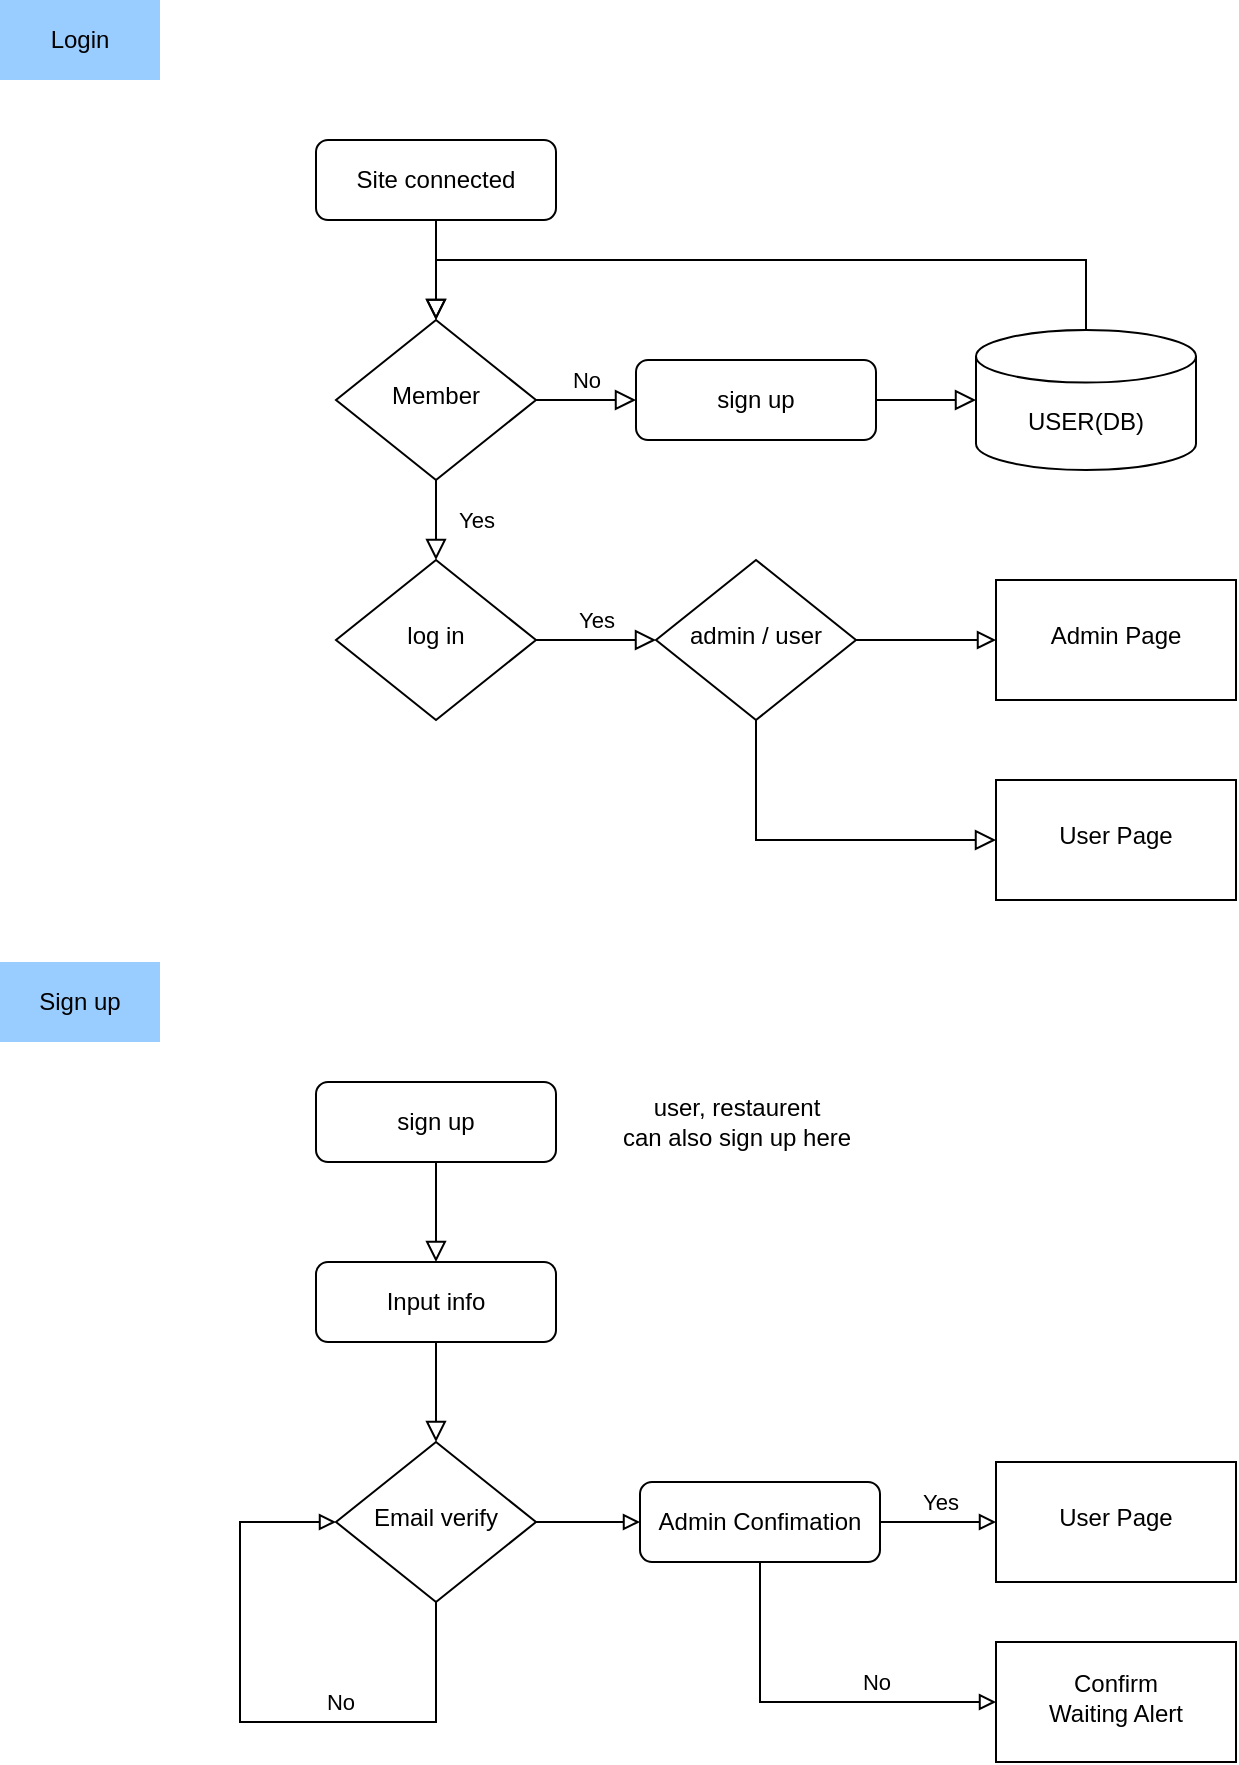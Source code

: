 <mxfile>
    <diagram id="C5RBs43oDa-KdzZeNtuy" name="common">
        <mxGraphModel dx="937" dy="490" grid="1" gridSize="10" guides="1" tooltips="1" connect="1" arrows="1" fold="1" page="1" pageScale="1" pageWidth="827" pageHeight="1169" math="0" shadow="0">
            <root>
                <mxCell id="WIyWlLk6GJQsqaUBKTNV-0"/>
                <mxCell id="WIyWlLk6GJQsqaUBKTNV-1" parent="WIyWlLk6GJQsqaUBKTNV-0"/>
                <mxCell id="WIyWlLk6GJQsqaUBKTNV-2" value="" style="rounded=0;html=1;jettySize=auto;orthogonalLoop=1;fontSize=11;endArrow=block;endFill=0;endSize=8;strokeWidth=1;shadow=0;labelBackgroundColor=none;edgeStyle=orthogonalEdgeStyle;" parent="WIyWlLk6GJQsqaUBKTNV-1" source="WIyWlLk6GJQsqaUBKTNV-3" target="WIyWlLk6GJQsqaUBKTNV-6" edge="1">
                    <mxGeometry relative="1" as="geometry"/>
                </mxCell>
                <mxCell id="WIyWlLk6GJQsqaUBKTNV-3" value="Site connected" style="rounded=1;whiteSpace=wrap;html=1;fontSize=12;glass=0;strokeWidth=1;shadow=0;" parent="WIyWlLk6GJQsqaUBKTNV-1" vertex="1">
                    <mxGeometry x="198" y="110" width="120" height="40" as="geometry"/>
                </mxCell>
                <mxCell id="WIyWlLk6GJQsqaUBKTNV-4" value="Yes" style="rounded=0;html=1;jettySize=auto;orthogonalLoop=1;fontSize=11;endArrow=block;endFill=0;endSize=8;strokeWidth=1;shadow=0;labelBackgroundColor=none;edgeStyle=orthogonalEdgeStyle;" parent="WIyWlLk6GJQsqaUBKTNV-1" source="WIyWlLk6GJQsqaUBKTNV-6" target="WIyWlLk6GJQsqaUBKTNV-10" edge="1">
                    <mxGeometry y="20" relative="1" as="geometry">
                        <mxPoint as="offset"/>
                    </mxGeometry>
                </mxCell>
                <mxCell id="WIyWlLk6GJQsqaUBKTNV-5" value="No" style="edgeStyle=orthogonalEdgeStyle;rounded=0;html=1;jettySize=auto;orthogonalLoop=1;fontSize=11;endArrow=block;endFill=0;endSize=8;strokeWidth=1;shadow=0;labelBackgroundColor=none;" parent="WIyWlLk6GJQsqaUBKTNV-1" source="WIyWlLk6GJQsqaUBKTNV-6" target="WIyWlLk6GJQsqaUBKTNV-7" edge="1">
                    <mxGeometry y="10" relative="1" as="geometry">
                        <mxPoint as="offset"/>
                        <Array as="points">
                            <mxPoint x="318" y="240"/>
                            <mxPoint x="318" y="240"/>
                        </Array>
                    </mxGeometry>
                </mxCell>
                <mxCell id="WIyWlLk6GJQsqaUBKTNV-6" value="Member" style="rhombus;whiteSpace=wrap;html=1;shadow=0;fontFamily=Helvetica;fontSize=12;align=center;strokeWidth=1;spacing=6;spacingTop=-4;" parent="WIyWlLk6GJQsqaUBKTNV-1" vertex="1">
                    <mxGeometry x="208" y="200" width="100" height="80" as="geometry"/>
                </mxCell>
                <mxCell id="3lw6RyTr96mxcz8Hnkew-17" value="" style="edgeStyle=orthogonalEdgeStyle;rounded=0;orthogonalLoop=1;jettySize=auto;html=1;entryX=0;entryY=0.5;entryDx=0;entryDy=0;entryPerimeter=0;endSize=8;endArrow=block;endFill=0;" parent="WIyWlLk6GJQsqaUBKTNV-1" source="WIyWlLk6GJQsqaUBKTNV-7" target="3lw6RyTr96mxcz8Hnkew-18" edge="1">
                    <mxGeometry relative="1" as="geometry">
                        <mxPoint x="568" y="240" as="targetPoint"/>
                    </mxGeometry>
                </mxCell>
                <mxCell id="WIyWlLk6GJQsqaUBKTNV-7" value="sign up" style="rounded=1;whiteSpace=wrap;html=1;fontSize=12;glass=0;strokeWidth=1;shadow=0;" parent="WIyWlLk6GJQsqaUBKTNV-1" vertex="1">
                    <mxGeometry x="358" y="220" width="120" height="40" as="geometry"/>
                </mxCell>
                <mxCell id="WIyWlLk6GJQsqaUBKTNV-9" value="Yes" style="edgeStyle=orthogonalEdgeStyle;rounded=0;html=1;jettySize=auto;orthogonalLoop=1;fontSize=11;endArrow=block;endFill=0;endSize=8;strokeWidth=1;shadow=0;labelBackgroundColor=none;" parent="WIyWlLk6GJQsqaUBKTNV-1" source="WIyWlLk6GJQsqaUBKTNV-10" target="3lw6RyTr96mxcz8Hnkew-22" edge="1">
                    <mxGeometry y="10" relative="1" as="geometry">
                        <mxPoint as="offset"/>
                        <mxPoint x="358" y="360" as="targetPoint"/>
                    </mxGeometry>
                </mxCell>
                <mxCell id="WIyWlLk6GJQsqaUBKTNV-10" value="log in" style="rhombus;whiteSpace=wrap;html=1;shadow=0;fontFamily=Helvetica;fontSize=12;align=center;strokeWidth=1;spacing=6;spacingTop=-4;" parent="WIyWlLk6GJQsqaUBKTNV-1" vertex="1">
                    <mxGeometry x="208" y="320" width="100" height="80" as="geometry"/>
                </mxCell>
                <mxCell id="3lw6RyTr96mxcz8Hnkew-20" style="edgeStyle=orthogonalEdgeStyle;rounded=0;orthogonalLoop=1;jettySize=auto;html=1;exitX=0.5;exitY=0;exitDx=0;exitDy=0;exitPerimeter=0;endArrow=block;endFill=0;endSize=8;" parent="WIyWlLk6GJQsqaUBKTNV-1" source="3lw6RyTr96mxcz8Hnkew-18" target="WIyWlLk6GJQsqaUBKTNV-6" edge="1">
                    <mxGeometry relative="1" as="geometry">
                        <Array as="points">
                            <mxPoint x="583" y="170"/>
                            <mxPoint x="258" y="170"/>
                        </Array>
                    </mxGeometry>
                </mxCell>
                <mxCell id="3lw6RyTr96mxcz8Hnkew-18" value="USER(DB)" style="shape=cylinder3;whiteSpace=wrap;html=1;boundedLbl=1;backgroundOutline=1;size=13.151;" parent="WIyWlLk6GJQsqaUBKTNV-1" vertex="1">
                    <mxGeometry x="528" y="205" width="110" height="70" as="geometry"/>
                </mxCell>
                <mxCell id="3lw6RyTr96mxcz8Hnkew-31" value="" style="edgeStyle=orthogonalEdgeStyle;rounded=0;orthogonalLoop=1;jettySize=auto;html=1;endArrow=block;endFill=0;endSize=7;" parent="WIyWlLk6GJQsqaUBKTNV-1" source="3lw6RyTr96mxcz8Hnkew-22" target="3lw6RyTr96mxcz8Hnkew-30" edge="1">
                    <mxGeometry relative="1" as="geometry"/>
                </mxCell>
                <mxCell id="3lw6RyTr96mxcz8Hnkew-33" style="edgeStyle=orthogonalEdgeStyle;rounded=0;orthogonalLoop=1;jettySize=auto;html=1;exitX=0.5;exitY=1;exitDx=0;exitDy=0;entryX=0;entryY=0.5;entryDx=0;entryDy=0;endArrow=block;endFill=0;endSize=8;" parent="WIyWlLk6GJQsqaUBKTNV-1" source="3lw6RyTr96mxcz8Hnkew-22" target="3lw6RyTr96mxcz8Hnkew-32" edge="1">
                    <mxGeometry relative="1" as="geometry"/>
                </mxCell>
                <mxCell id="3lw6RyTr96mxcz8Hnkew-22" value="admin / user" style="rhombus;whiteSpace=wrap;html=1;shadow=0;fontFamily=Helvetica;fontSize=12;align=center;strokeWidth=1;spacing=6;spacingTop=-4;" parent="WIyWlLk6GJQsqaUBKTNV-1" vertex="1">
                    <mxGeometry x="368" y="320" width="100" height="80" as="geometry"/>
                </mxCell>
                <mxCell id="3lw6RyTr96mxcz8Hnkew-30" value="Admin Page" style="whiteSpace=wrap;html=1;shadow=0;strokeWidth=1;spacing=6;spacingTop=-4;" parent="WIyWlLk6GJQsqaUBKTNV-1" vertex="1">
                    <mxGeometry x="538" y="330" width="120" height="60" as="geometry"/>
                </mxCell>
                <mxCell id="3lw6RyTr96mxcz8Hnkew-32" value="User Page" style="whiteSpace=wrap;html=1;shadow=0;strokeWidth=1;spacing=6;spacingTop=-4;" parent="WIyWlLk6GJQsqaUBKTNV-1" vertex="1">
                    <mxGeometry x="538" y="430" width="120" height="60" as="geometry"/>
                </mxCell>
                <mxCell id="3lw6RyTr96mxcz8Hnkew-34" value="Login" style="text;html=1;align=center;verticalAlign=middle;whiteSpace=wrap;rounded=0;fillColor=#99CCFF;" parent="WIyWlLk6GJQsqaUBKTNV-1" vertex="1">
                    <mxGeometry x="40" y="40" width="80" height="40" as="geometry"/>
                </mxCell>
                <mxCell id="3lw6RyTr96mxcz8Hnkew-35" value="Sign up" style="text;html=1;align=center;verticalAlign=middle;whiteSpace=wrap;rounded=0;fillColor=#99CCFF;" parent="WIyWlLk6GJQsqaUBKTNV-1" vertex="1">
                    <mxGeometry x="40" y="521" width="80" height="40" as="geometry"/>
                </mxCell>
                <mxCell id="4" style="edgeStyle=none;html=1;exitX=0.5;exitY=1;exitDx=0;exitDy=0;entryX=0.5;entryY=0;entryDx=0;entryDy=0;endSize=8;endArrow=block;endFill=0;" parent="WIyWlLk6GJQsqaUBKTNV-1" source="3lw6RyTr96mxcz8Hnkew-36" target="3" edge="1">
                    <mxGeometry relative="1" as="geometry"/>
                </mxCell>
                <mxCell id="3lw6RyTr96mxcz8Hnkew-36" value="sign up" style="rounded=1;whiteSpace=wrap;html=1;fontSize=12;glass=0;strokeWidth=1;shadow=0;" parent="WIyWlLk6GJQsqaUBKTNV-1" vertex="1">
                    <mxGeometry x="198" y="581" width="120" height="40" as="geometry"/>
                </mxCell>
                <mxCell id="6" style="edgeStyle=none;html=1;exitX=0.5;exitY=1;exitDx=0;exitDy=0;entryX=0.5;entryY=0;entryDx=0;entryDy=0;endArrow=block;endFill=0;endSize=8;" parent="WIyWlLk6GJQsqaUBKTNV-1" source="3" target="5" edge="1">
                    <mxGeometry relative="1" as="geometry"/>
                </mxCell>
                <mxCell id="3" value="Input info" style="rounded=1;whiteSpace=wrap;html=1;fontSize=12;glass=0;strokeWidth=1;shadow=0;" parent="WIyWlLk6GJQsqaUBKTNV-1" vertex="1">
                    <mxGeometry x="198" y="671" width="120" height="40" as="geometry"/>
                </mxCell>
                <mxCell id="8" style="edgeStyle=orthogonalEdgeStyle;html=1;endArrow=block;endFill=0;rounded=0;exitX=0.5;exitY=1;exitDx=0;exitDy=0;entryX=0;entryY=0.5;entryDx=0;entryDy=0;" parent="WIyWlLk6GJQsqaUBKTNV-1" source="5" target="5" edge="1">
                    <mxGeometry relative="1" as="geometry">
                        <mxPoint x="200" y="801" as="targetPoint"/>
                        <Array as="points">
                            <mxPoint x="258" y="901"/>
                            <mxPoint x="160" y="901"/>
                            <mxPoint x="160" y="801"/>
                        </Array>
                    </mxGeometry>
                </mxCell>
                <mxCell id="30" value="No" style="edgeLabel;html=1;align=center;verticalAlign=middle;resizable=0;points=[];" parent="8" vertex="1" connectable="0">
                    <mxGeometry x="-0.425" y="1" relative="1" as="geometry">
                        <mxPoint x="-20" y="-11" as="offset"/>
                    </mxGeometry>
                </mxCell>
                <mxCell id="36" style="edgeStyle=orthogonalEdgeStyle;rounded=0;html=1;entryX=0;entryY=0.5;entryDx=0;entryDy=0;endArrow=block;endFill=0;" parent="WIyWlLk6GJQsqaUBKTNV-1" source="5" target="34" edge="1">
                    <mxGeometry relative="1" as="geometry"/>
                </mxCell>
                <mxCell id="5" value="Email verify" style="rhombus;whiteSpace=wrap;html=1;shadow=0;fontFamily=Helvetica;fontSize=12;align=center;strokeWidth=1;spacing=6;spacingTop=-4;" parent="WIyWlLk6GJQsqaUBKTNV-1" vertex="1">
                    <mxGeometry x="208" y="761" width="100" height="80" as="geometry"/>
                </mxCell>
                <mxCell id="38" style="edgeStyle=orthogonalEdgeStyle;rounded=0;html=1;entryX=0;entryY=0.5;entryDx=0;entryDy=0;endArrow=block;endFill=0;" parent="WIyWlLk6GJQsqaUBKTNV-1" source="34" target="37" edge="1">
                    <mxGeometry relative="1" as="geometry"/>
                </mxCell>
                <mxCell id="42" value="Yes" style="edgeLabel;html=1;align=center;verticalAlign=middle;resizable=0;points=[];" parent="38" vertex="1" connectable="0">
                    <mxGeometry x="0.134" y="3" relative="1" as="geometry">
                        <mxPoint x="-3" y="-7" as="offset"/>
                    </mxGeometry>
                </mxCell>
                <mxCell id="45" style="edgeStyle=orthogonalEdgeStyle;rounded=0;html=1;entryX=0;entryY=0.5;entryDx=0;entryDy=0;endArrow=block;endFill=0;exitX=0.5;exitY=1;exitDx=0;exitDy=0;" parent="WIyWlLk6GJQsqaUBKTNV-1" source="34" target="44" edge="1">
                    <mxGeometry relative="1" as="geometry"/>
                </mxCell>
                <mxCell id="46" value="No" style="edgeLabel;html=1;align=center;verticalAlign=middle;resizable=0;points=[];" parent="45" vertex="1" connectable="0">
                    <mxGeometry x="-0.585" y="2" relative="1" as="geometry">
                        <mxPoint x="56" y="21" as="offset"/>
                    </mxGeometry>
                </mxCell>
                <mxCell id="34" value="Admin Confimation" style="rounded=1;whiteSpace=wrap;html=1;fontSize=12;glass=0;strokeWidth=1;shadow=0;" parent="WIyWlLk6GJQsqaUBKTNV-1" vertex="1">
                    <mxGeometry x="360" y="781" width="120" height="40" as="geometry"/>
                </mxCell>
                <mxCell id="37" value="User Page" style="whiteSpace=wrap;html=1;shadow=0;strokeWidth=1;spacing=6;spacingTop=-4;" parent="WIyWlLk6GJQsqaUBKTNV-1" vertex="1">
                    <mxGeometry x="538" y="771" width="120" height="60" as="geometry"/>
                </mxCell>
                <mxCell id="44" value="Confirm&lt;br&gt;Waiting Alert" style="whiteSpace=wrap;html=1;shadow=0;strokeWidth=1;spacing=6;spacingTop=-4;" parent="WIyWlLk6GJQsqaUBKTNV-1" vertex="1">
                    <mxGeometry x="538" y="861" width="120" height="60" as="geometry"/>
                </mxCell>
                <mxCell id="0Y3T03VSKKQxAs_Bfa9p-46" value="user, restaurent &lt;br&gt;can also sign up here" style="text;html=1;align=center;verticalAlign=middle;resizable=0;points=[];autosize=1;strokeColor=none;fillColor=none;" vertex="1" parent="WIyWlLk6GJQsqaUBKTNV-1">
                    <mxGeometry x="338" y="581" width="140" height="40" as="geometry"/>
                </mxCell>
            </root>
        </mxGraphModel>
    </diagram>
    <diagram id="oi4QQ-P2jsdF2incn-wu" name="User">
        <mxGraphModel dx="901" dy="471" grid="1" gridSize="10" guides="1" tooltips="1" connect="1" arrows="1" fold="1" page="1" pageScale="1" pageWidth="827" pageHeight="1169" math="0" shadow="0">
            <root>
                <mxCell id="0"/>
                <mxCell id="1" parent="0"/>
                <mxCell id="cL55jHr4Jndzu4FJiF7o-2" value="order menu" style="text;html=1;align=center;verticalAlign=middle;whiteSpace=wrap;rounded=0;fillColor=#99CCFF;" parent="1" vertex="1">
                    <mxGeometry x="40" y="80" width="80" height="40" as="geometry"/>
                </mxCell>
                <mxCell id="cL55jHr4Jndzu4FJiF7o-7" style="edgeStyle=orthogonalEdgeStyle;rounded=0;html=1;endArrow=block;endFill=0;entryX=0;entryY=0.5;entryDx=0;entryDy=0;entryPerimeter=0;" parent="1" source="cL55jHr4Jndzu4FJiF7o-3" target="cL55jHr4Jndzu4FJiF7o-6" edge="1">
                    <mxGeometry relative="1" as="geometry">
                        <Array as="points"/>
                    </mxGeometry>
                </mxCell>
                <mxCell id="cL55jHr4Jndzu4FJiF7o-8" value="Search data" style="edgeLabel;html=1;align=center;verticalAlign=middle;resizable=0;points=[];" parent="cL55jHr4Jndzu4FJiF7o-7" vertex="1" connectable="0">
                    <mxGeometry x="0.002" y="-1" relative="1" as="geometry">
                        <mxPoint y="-11" as="offset"/>
                    </mxGeometry>
                </mxCell>
                <mxCell id="cL55jHr4Jndzu4FJiF7o-16" style="edgeStyle=orthogonalEdgeStyle;rounded=0;html=1;entryX=0.5;entryY=0;entryDx=0;entryDy=0;entryPerimeter=0;endArrow=block;endFill=0;" parent="1" source="cL55jHr4Jndzu4FJiF7o-3" target="cL55jHr4Jndzu4FJiF7o-15" edge="1">
                    <mxGeometry relative="1" as="geometry"/>
                </mxCell>
                <mxCell id="cL55jHr4Jndzu4FJiF7o-3" value="Submit menu page" style="rounded=1;whiteSpace=wrap;html=1;" parent="1" vertex="1">
                    <mxGeometry x="160" y="160" width="120" height="40" as="geometry"/>
                </mxCell>
                <mxCell id="cL55jHr4Jndzu4FJiF7o-11" style="edgeStyle=orthogonalEdgeStyle;rounded=0;html=1;entryX=0.5;entryY=0;entryDx=0;entryDy=0;entryPerimeter=0;endArrow=block;endFill=0;" parent="1" source="cL55jHr4Jndzu4FJiF7o-6" target="cL55jHr4Jndzu4FJiF7o-10" edge="1">
                    <mxGeometry relative="1" as="geometry"/>
                </mxCell>
                <mxCell id="cL55jHr4Jndzu4FJiF7o-6" value="Restaurant_&lt;br&gt;assigned(DB)" style="shape=cylinder3;whiteSpace=wrap;html=1;boundedLbl=1;backgroundOutline=1;size=13.151;" parent="1" vertex="1">
                    <mxGeometry x="560" y="145" width="110" height="70" as="geometry"/>
                </mxCell>
                <mxCell id="cL55jHr4Jndzu4FJiF7o-18" style="edgeStyle=orthogonalEdgeStyle;rounded=0;html=1;entryX=1;entryY=0.5;entryDx=0;entryDy=0;endArrow=block;endFill=0;" parent="1" source="cL55jHr4Jndzu4FJiF7o-10" target="cL55jHr4Jndzu4FJiF7o-17" edge="1">
                    <mxGeometry relative="1" as="geometry"/>
                </mxCell>
                <mxCell id="cL55jHr4Jndzu4FJiF7o-10" value="MenuItems(DB)" style="shape=cylinder3;whiteSpace=wrap;html=1;boundedLbl=1;backgroundOutline=1;size=13.151;" parent="1" vertex="1">
                    <mxGeometry x="560" y="253" width="110" height="70" as="geometry"/>
                </mxCell>
                <mxCell id="cL55jHr4Jndzu4FJiF7o-22" style="edgeStyle=orthogonalEdgeStyle;rounded=0;html=1;entryX=0.5;entryY=0;entryDx=0;entryDy=0;endArrow=block;endFill=0;" parent="1" source="cL55jHr4Jndzu4FJiF7o-13" target="cL55jHr4Jndzu4FJiF7o-21" edge="1">
                    <mxGeometry relative="1" as="geometry"/>
                </mxCell>
                <mxCell id="cL55jHr4Jndzu4FJiF7o-13" value="select / change&lt;br&gt;&amp;nbsp;menu" style="rounded=1;whiteSpace=wrap;html=1;" parent="1" vertex="1">
                    <mxGeometry x="160" y="437" width="120" height="40" as="geometry"/>
                </mxCell>
                <mxCell id="cL55jHr4Jndzu4FJiF7o-19" style="edgeStyle=orthogonalEdgeStyle;rounded=0;html=1;entryX=0;entryY=0.5;entryDx=0;entryDy=0;endArrow=block;endFill=0;" parent="1" source="cL55jHr4Jndzu4FJiF7o-15" target="cL55jHr4Jndzu4FJiF7o-17" edge="1">
                    <mxGeometry relative="1" as="geometry"/>
                </mxCell>
                <mxCell id="cL55jHr4Jndzu4FJiF7o-15" value="OrderItems(DB)" style="shape=cylinder3;whiteSpace=wrap;html=1;boundedLbl=1;backgroundOutline=1;size=13.151;" parent="1" vertex="1">
                    <mxGeometry x="165" y="253" width="110" height="70" as="geometry"/>
                </mxCell>
                <mxCell id="cL55jHr4Jndzu4FJiF7o-20" style="edgeStyle=orthogonalEdgeStyle;rounded=0;html=1;entryX=0.5;entryY=0;entryDx=0;entryDy=0;endArrow=block;endFill=0;exitX=0.5;exitY=1;exitDx=0;exitDy=0;" parent="1" source="cL55jHr4Jndzu4FJiF7o-17" target="V9YgtE5OCIiRIh80LAr8-1" edge="1">
                    <mxGeometry relative="1" as="geometry">
                        <mxPoint x="420" y="370.0" as="targetPoint"/>
                    </mxGeometry>
                </mxCell>
                <mxCell id="cL55jHr4Jndzu4FJiF7o-17" value="" style="shape=sumEllipse;perimeter=ellipsePerimeter;whiteSpace=wrap;html=1;backgroundOutline=1;" parent="1" vertex="1">
                    <mxGeometry x="405" y="273" width="30" height="30" as="geometry"/>
                </mxCell>
                <mxCell id="cL55jHr4Jndzu4FJiF7o-23" style="edgeStyle=orthogonalEdgeStyle;rounded=0;html=1;entryX=0;entryY=0.5;entryDx=0;entryDy=0;entryPerimeter=0;endArrow=block;endFill=0;exitX=0;exitY=0.5;exitDx=0;exitDy=0;" parent="1" source="cL55jHr4Jndzu4FJiF7o-21" target="cL55jHr4Jndzu4FJiF7o-15" edge="1">
                    <mxGeometry relative="1" as="geometry">
                        <Array as="points">
                            <mxPoint x="160" y="550"/>
                            <mxPoint x="120" y="550"/>
                            <mxPoint x="120" y="288"/>
                        </Array>
                    </mxGeometry>
                </mxCell>
                <mxCell id="J3hwl83wajMEm8Nxxujr-2" value="Insert &lt;br&gt;or&lt;br&gt;upate" style="edgeLabel;html=1;align=center;verticalAlign=middle;resizable=0;points=[];" parent="cL55jHr4Jndzu4FJiF7o-23" vertex="1" connectable="0">
                    <mxGeometry x="-0.236" y="-2" relative="1" as="geometry">
                        <mxPoint x="-2" as="offset"/>
                    </mxGeometry>
                </mxCell>
                <mxCell id="cL55jHr4Jndzu4FJiF7o-24" style="edgeStyle=orthogonalEdgeStyle;rounded=0;html=1;endArrow=block;endFill=0;" parent="1" source="cL55jHr4Jndzu4FJiF7o-21" edge="1">
                    <mxGeometry relative="1" as="geometry">
                        <mxPoint x="360" y="551" as="targetPoint"/>
                    </mxGeometry>
                </mxCell>
                <mxCell id="bnWEKpBAXSmX50Zs4iEU-10" style="html=1;entryX=0;entryY=0.5;entryDx=0;entryDy=0;rounded=0;endArrow=block;endFill=0;entryPerimeter=0;" edge="1" parent="1" target="bnWEKpBAXSmX50Zs4iEU-3">
                    <mxGeometry relative="1" as="geometry">
                        <mxPoint x="120" y="376" as="sourcePoint"/>
                        <mxPoint x="160" y="378" as="targetPoint"/>
                    </mxGeometry>
                </mxCell>
                <mxCell id="cL55jHr4Jndzu4FJiF7o-21" value="submit" style="rounded=1;whiteSpace=wrap;html=1;" parent="1" vertex="1">
                    <mxGeometry x="160" y="531" width="120" height="40" as="geometry"/>
                </mxCell>
                <mxCell id="J3hwl83wajMEm8Nxxujr-1" value="Order confirm page" style="rounded=1;whiteSpace=wrap;html=1;" parent="1" vertex="1">
                    <mxGeometry x="360" y="531" width="120" height="40" as="geometry"/>
                </mxCell>
                <mxCell id="bnWEKpBAXSmX50Zs4iEU-11" style="edgeStyle=none;rounded=0;html=1;entryX=0;entryY=0.5;entryDx=0;entryDy=0;endArrow=block;endFill=0;" edge="1" parent="1" source="6JdaTdKSNWBXDNXyp8NQ-1" target="bnWEKpBAXSmX50Zs4iEU-56">
                    <mxGeometry relative="1" as="geometry">
                        <mxPoint x="359" y="738" as="targetPoint"/>
                    </mxGeometry>
                </mxCell>
                <mxCell id="6JdaTdKSNWBXDNXyp8NQ-1" value="Order History page" style="rounded=1;whiteSpace=wrap;html=1;" parent="1" vertex="1">
                    <mxGeometry x="160" y="718" width="120" height="40" as="geometry"/>
                </mxCell>
                <mxCell id="6JdaTdKSNWBXDNXyp8NQ-3" value="Order History" style="text;html=1;align=center;verticalAlign=middle;whiteSpace=wrap;rounded=0;fillColor=#99CCFF;" parent="1" vertex="1">
                    <mxGeometry x="40" y="640" width="80" height="40" as="geometry"/>
                </mxCell>
                <mxCell id="X5ESxi3s3VgQoFE-SSi3-2" value="" style="edgeStyle=orthogonalEdgeStyle;rounded=0;html=1;entryX=1;entryY=0.5;entryDx=0;entryDy=0;endArrow=block;endFill=0;exitX=0;exitY=0.5;exitDx=0;exitDy=0;" parent="1" source="V9YgtE5OCIiRIh80LAr8-1" target="cL55jHr4Jndzu4FJiF7o-13" edge="1">
                    <mxGeometry x="-1" y="-140" relative="1" as="geometry">
                        <mxPoint x="360" y="457.0" as="sourcePoint"/>
                        <mxPoint x="140" y="134" as="offset"/>
                    </mxGeometry>
                </mxCell>
                <mxCell id="bnWEKpBAXSmX50Zs4iEU-54" value="No" style="edgeLabel;html=1;align=center;verticalAlign=middle;resizable=0;points=[];" vertex="1" connectable="0" parent="X5ESxi3s3VgQoFE-SSi3-2">
                    <mxGeometry x="0.044" y="-3" relative="1" as="geometry">
                        <mxPoint y="2" as="offset"/>
                    </mxGeometry>
                </mxCell>
                <mxCell id="V9YgtE5OCIiRIh80LAr8-3" value="Yes" style="edgeStyle=orthogonalEdgeStyle;rounded=0;html=1;endArrow=block;endFill=0;entryX=0;entryY=0.5;entryDx=0;entryDy=0;" parent="1" edge="1">
                    <mxGeometry x="-0.059" relative="1" as="geometry">
                        <mxPoint x="555" y="457" as="targetPoint"/>
                        <mxPoint x="470" y="457" as="sourcePoint"/>
                        <mxPoint as="offset"/>
                    </mxGeometry>
                </mxCell>
                <mxCell id="V9YgtE5OCIiRIh80LAr8-1" value="Order Closed" style="rhombus;whiteSpace=wrap;html=1;shadow=0;fontFamily=Helvetica;fontSize=12;align=center;strokeWidth=1;spacing=6;spacingTop=-4;" parent="1" vertex="1">
                    <mxGeometry x="370" y="417" width="100" height="80" as="geometry"/>
                </mxCell>
                <mxCell id="V9YgtE5OCIiRIh80LAr8-4" value="Alert &amp;amp;&lt;br&gt;Order List page" style="rounded=1;whiteSpace=wrap;html=1;" parent="1" vertex="1">
                    <mxGeometry x="555" y="437" width="120" height="40" as="geometry"/>
                </mxCell>
                <mxCell id="bnWEKpBAXSmX50Zs4iEU-14" style="edgeStyle=orthogonalEdgeStyle;rounded=0;html=1;entryX=1;entryY=0.5;entryDx=0;entryDy=0;endArrow=block;endFill=0;exitX=0;exitY=0.5;exitDx=0;exitDy=0;exitPerimeter=0;" edge="1" parent="1" source="bnWEKpBAXSmX50Zs4iEU-57" target="bnWEKpBAXSmX50Zs4iEU-12">
                    <mxGeometry relative="1" as="geometry">
                        <mxPoint x="414" y="820" as="sourcePoint"/>
                    </mxGeometry>
                </mxCell>
                <mxCell id="bnWEKpBAXSmX50Zs4iEU-3" value="Orders(DB)" style="shape=cylinder3;whiteSpace=wrap;html=1;boundedLbl=1;backgroundOutline=1;size=13.151;" vertex="1" parent="1">
                    <mxGeometry x="165" y="341" width="110" height="70" as="geometry"/>
                </mxCell>
                <mxCell id="bnWEKpBAXSmX50Zs4iEU-16" style="edgeStyle=orthogonalEdgeStyle;rounded=0;html=1;endArrow=block;endFill=0;entryX=0.5;entryY=0;entryDx=0;entryDy=0;" edge="1" parent="1" source="bnWEKpBAXSmX50Zs4iEU-12" target="bnWEKpBAXSmX50Zs4iEU-18">
                    <mxGeometry relative="1" as="geometry">
                        <mxPoint x="220" y="920" as="targetPoint"/>
                    </mxGeometry>
                </mxCell>
                <mxCell id="bnWEKpBAXSmX50Zs4iEU-12" value="Show History" style="rounded=1;whiteSpace=wrap;html=1;" vertex="1" parent="1">
                    <mxGeometry x="160" y="840" width="120" height="40" as="geometry"/>
                </mxCell>
                <mxCell id="bnWEKpBAXSmX50Zs4iEU-19" style="edgeStyle=orthogonalEdgeStyle;rounded=0;html=1;endArrow=block;endFill=0;" edge="1" parent="1" source="bnWEKpBAXSmX50Zs4iEU-18">
                    <mxGeometry relative="1" as="geometry">
                        <mxPoint x="360" y="985.0" as="targetPoint"/>
                    </mxGeometry>
                </mxCell>
                <mxCell id="bnWEKpBAXSmX50Zs4iEU-18" value="Show detail" style="rounded=1;whiteSpace=wrap;html=1;" vertex="1" parent="1">
                    <mxGeometry x="160" y="965.0" width="120" height="40" as="geometry"/>
                </mxCell>
                <mxCell id="bnWEKpBAXSmX50Zs4iEU-20" value="OrderItems(DB)" style="shape=cylinder3;whiteSpace=wrap;html=1;boundedLbl=1;backgroundOutline=1;size=13.151;" vertex="1" parent="1">
                    <mxGeometry x="360" y="950" width="110" height="70" as="geometry"/>
                </mxCell>
                <mxCell id="bnWEKpBAXSmX50Zs4iEU-22" value="Order List page" style="text;html=1;align=center;verticalAlign=middle;whiteSpace=wrap;rounded=0;fillColor=#99CCFF;" vertex="1" parent="1">
                    <mxGeometry x="40" y="1240" width="80" height="40" as="geometry"/>
                </mxCell>
                <mxCell id="bnWEKpBAXSmX50Zs4iEU-28" style="edgeStyle=orthogonalEdgeStyle;rounded=0;html=1;entryX=0;entryY=0.5;entryDx=0;entryDy=0;endArrow=block;endFill=0;" edge="1" parent="1" source="bnWEKpBAXSmX50Zs4iEU-23" target="bnWEKpBAXSmX50Zs4iEU-27">
                    <mxGeometry relative="1" as="geometry"/>
                </mxCell>
                <mxCell id="bnWEKpBAXSmX50Zs4iEU-23" value="Order list page" style="rounded=1;whiteSpace=wrap;html=1;" vertex="1" parent="1">
                    <mxGeometry x="160" y="1320" width="120" height="40" as="geometry"/>
                </mxCell>
                <mxCell id="bnWEKpBAXSmX50Zs4iEU-29" style="edgeStyle=orthogonalEdgeStyle;rounded=0;html=1;endArrow=block;endFill=0;entryX=0.5;entryY=0;entryDx=0;entryDy=0;exitX=0.5;exitY=1;exitDx=0;exitDy=0;" edge="1" parent="1" source="bnWEKpBAXSmX50Zs4iEU-50" target="bnWEKpBAXSmX50Zs4iEU-31">
                    <mxGeometry relative="1" as="geometry">
                        <mxPoint x="576" y="1270" as="targetPoint"/>
                        <mxPoint x="480" y="1270" as="sourcePoint"/>
                    </mxGeometry>
                </mxCell>
                <mxCell id="bnWEKpBAXSmX50Zs4iEU-30" value="No" style="edgeLabel;html=1;align=center;verticalAlign=middle;resizable=0;points=[];" vertex="1" connectable="0" parent="bnWEKpBAXSmX50Zs4iEU-29">
                    <mxGeometry x="-0.239" y="-4" relative="1" as="geometry">
                        <mxPoint x="4" y="-2" as="offset"/>
                    </mxGeometry>
                </mxCell>
                <mxCell id="bnWEKpBAXSmX50Zs4iEU-32" value="" style="edgeStyle=orthogonalEdgeStyle;rounded=0;html=1;endArrow=block;endFill=0;" edge="1" parent="1">
                    <mxGeometry x="-0.333" relative="1" as="geometry">
                        <mxPoint x="414" y="1440" as="targetPoint"/>
                        <mxPoint x="414" y="1380" as="sourcePoint"/>
                        <mxPoint as="offset"/>
                    </mxGeometry>
                </mxCell>
                <mxCell id="bnWEKpBAXSmX50Zs4iEU-27" value="check&lt;br&gt;user" style="rhombus;whiteSpace=wrap;html=1;shadow=0;fontFamily=Helvetica;fontSize=12;align=center;strokeWidth=1;spacing=6;spacingTop=-4;" vertex="1" parent="1">
                    <mxGeometry x="364" y="1300" width="100" height="80" as="geometry"/>
                </mxCell>
                <mxCell id="bnWEKpBAXSmX50Zs4iEU-31" value="Show alert" style="rounded=1;whiteSpace=wrap;html=1;" vertex="1" parent="1">
                    <mxGeometry x="555" y="1560" width="120" height="40" as="geometry"/>
                </mxCell>
                <mxCell id="bnWEKpBAXSmX50Zs4iEU-40" value="" style="edgeStyle=orthogonalEdgeStyle;rounded=0;html=1;endArrow=block;endFill=0;exitX=0;exitY=0.5;exitDx=0;exitDy=0;exitPerimeter=0;" edge="1" parent="1" source="bnWEKpBAXSmX50Zs4iEU-49" target="bnWEKpBAXSmX50Zs4iEU-39">
                    <mxGeometry relative="1" as="geometry">
                        <mxPoint x="344" y="1480" as="sourcePoint"/>
                    </mxGeometry>
                </mxCell>
                <mxCell id="bnWEKpBAXSmX50Zs4iEU-41" value="role_id : 0,1" style="edgeLabel;html=1;align=center;verticalAlign=middle;resizable=0;points=[];" vertex="1" connectable="0" parent="bnWEKpBAXSmX50Zs4iEU-40">
                    <mxGeometry x="-0.008" y="-1" relative="1" as="geometry">
                        <mxPoint x="92" y="-73" as="offset"/>
                    </mxGeometry>
                </mxCell>
                <mxCell id="bnWEKpBAXSmX50Zs4iEU-45" value="role_id : 2" style="edgeLabel;html=1;align=center;verticalAlign=middle;resizable=0;points=[];" vertex="1" connectable="0" parent="bnWEKpBAXSmX50Zs4iEU-40">
                    <mxGeometry x="-0.008" y="-1" relative="1" as="geometry">
                        <mxPoint x="190" y="-147" as="offset"/>
                    </mxGeometry>
                </mxCell>
                <mxCell id="bnWEKpBAXSmX50Zs4iEU-77" value="role_id : 2" style="edgeLabel;html=1;align=center;verticalAlign=middle;resizable=0;points=[];" vertex="1" connectable="0" parent="bnWEKpBAXSmX50Zs4iEU-40">
                    <mxGeometry x="-0.008" y="-1" relative="1" as="geometry">
                        <mxPoint x="190" y="-744" as="offset"/>
                    </mxGeometry>
                </mxCell>
                <mxCell id="bnWEKpBAXSmX50Zs4iEU-78" value="only assigned data" style="edgeLabel;html=1;align=center;verticalAlign=middle;resizable=0;points=[];" vertex="1" connectable="0" parent="bnWEKpBAXSmX50Zs4iEU-40">
                    <mxGeometry x="-0.008" y="-1" relative="1" as="geometry">
                        <mxPoint x="240" y="-624" as="offset"/>
                    </mxGeometry>
                </mxCell>
                <mxCell id="bnWEKpBAXSmX50Zs4iEU-44" style="edgeStyle=orthogonalEdgeStyle;rounded=0;html=1;entryX=0;entryY=0.5;entryDx=0;entryDy=0;entryPerimeter=0;endArrow=block;endFill=0;" edge="1" parent="1" target="bnWEKpBAXSmX50Zs4iEU-43">
                    <mxGeometry relative="1" as="geometry">
                        <mxPoint x="464" y="1340" as="sourcePoint"/>
                    </mxGeometry>
                </mxCell>
                <mxCell id="bnWEKpBAXSmX50Zs4iEU-39" value="show order &lt;br&gt;for the day" style="rounded=1;whiteSpace=wrap;html=1;shadow=0;strokeWidth=1;spacing=6;spacingTop=-4;" vertex="1" parent="1">
                    <mxGeometry x="160" y="1455" width="120" height="40" as="geometry"/>
                </mxCell>
                <mxCell id="bnWEKpBAXSmX50Zs4iEU-51" style="edgeStyle=orthogonalEdgeStyle;rounded=0;html=1;entryX=0.5;entryY=0;entryDx=0;entryDy=0;endArrow=block;endFill=0;" edge="1" parent="1" source="bnWEKpBAXSmX50Zs4iEU-43" target="bnWEKpBAXSmX50Zs4iEU-50">
                    <mxGeometry relative="1" as="geometry"/>
                </mxCell>
                <mxCell id="bnWEKpBAXSmX50Zs4iEU-43" value="Restaurant_&lt;br&gt;assigned(DB)" style="shape=cylinder3;whiteSpace=wrap;html=1;boundedLbl=1;backgroundOutline=1;size=13.151;" vertex="1" parent="1">
                    <mxGeometry x="560" y="1305" width="110" height="70" as="geometry"/>
                </mxCell>
                <mxCell id="bnWEKpBAXSmX50Zs4iEU-49" value="OrderItems(DB)" style="shape=cylinder3;whiteSpace=wrap;html=1;boundedLbl=1;backgroundOutline=1;size=13.151;" vertex="1" parent="1">
                    <mxGeometry x="359" y="1440" width="110" height="70" as="geometry"/>
                </mxCell>
                <mxCell id="bnWEKpBAXSmX50Zs4iEU-52" style="edgeStyle=orthogonalEdgeStyle;rounded=0;html=1;entryX=1;entryY=0.5;entryDx=0;entryDy=0;entryPerimeter=0;endArrow=block;endFill=0;" edge="1" parent="1" source="bnWEKpBAXSmX50Zs4iEU-50" target="bnWEKpBAXSmX50Zs4iEU-49">
                    <mxGeometry relative="1" as="geometry"/>
                </mxCell>
                <mxCell id="bnWEKpBAXSmX50Zs4iEU-53" value="Yes" style="edgeLabel;html=1;align=center;verticalAlign=middle;resizable=0;points=[];" vertex="1" connectable="0" parent="bnWEKpBAXSmX50Zs4iEU-52">
                    <mxGeometry x="-0.25" y="-2" relative="1" as="geometry">
                        <mxPoint x="1" y="-7" as="offset"/>
                    </mxGeometry>
                </mxCell>
                <mxCell id="bnWEKpBAXSmX50Zs4iEU-50" value="assigned&lt;br&gt;for the day" style="rhombus;whiteSpace=wrap;html=1;shadow=0;fontFamily=Helvetica;fontSize=12;align=center;strokeWidth=1;spacing=6;spacingTop=-4;" vertex="1" parent="1">
                    <mxGeometry x="565" y="1435" width="100" height="80" as="geometry"/>
                </mxCell>
                <mxCell id="bnWEKpBAXSmX50Zs4iEU-61" value="role_id : 0,1" style="edgeStyle=orthogonalEdgeStyle;rounded=0;html=1;entryX=0.5;entryY=0;entryDx=0;entryDy=0;entryPerimeter=0;endArrow=block;endFill=0;" edge="1" parent="1" source="bnWEKpBAXSmX50Zs4iEU-56" target="bnWEKpBAXSmX50Zs4iEU-57">
                    <mxGeometry x="-0.064" relative="1" as="geometry">
                        <mxPoint as="offset"/>
                    </mxGeometry>
                </mxCell>
                <mxCell id="bnWEKpBAXSmX50Zs4iEU-56" value="check&lt;br&gt;user" style="rhombus;whiteSpace=wrap;html=1;shadow=0;fontFamily=Helvetica;fontSize=12;align=center;strokeWidth=1;spacing=6;spacingTop=-4;" vertex="1" parent="1">
                    <mxGeometry x="364" y="698" width="100" height="80" as="geometry"/>
                </mxCell>
                <mxCell id="bnWEKpBAXSmX50Zs4iEU-57" value="Orders(DB)" style="shape=cylinder3;whiteSpace=wrap;html=1;boundedLbl=1;backgroundOutline=1;size=13.151;" vertex="1" parent="1">
                    <mxGeometry x="359" y="825" width="110" height="70" as="geometry"/>
                </mxCell>
                <mxCell id="bnWEKpBAXSmX50Zs4iEU-65" style="edgeStyle=orthogonalEdgeStyle;rounded=0;html=1;entryX=0;entryY=0.5;entryDx=0;entryDy=0;entryPerimeter=0;endArrow=block;endFill=0;exitX=1;exitY=0.5;exitDx=0;exitDy=0;" edge="1" parent="1" target="bnWEKpBAXSmX50Zs4iEU-66" source="bnWEKpBAXSmX50Zs4iEU-56">
                    <mxGeometry relative="1" as="geometry">
                        <mxPoint x="450" y="865" as="sourcePoint"/>
                    </mxGeometry>
                </mxCell>
                <mxCell id="bnWEKpBAXSmX50Zs4iEU-72" style="edgeStyle=orthogonalEdgeStyle;rounded=0;html=1;endArrow=block;endFill=0;entryX=1;entryY=0.5;entryDx=0;entryDy=0;entryPerimeter=0;exitX=0.5;exitY=1;exitDx=0;exitDy=0;exitPerimeter=0;" edge="1" parent="1" source="bnWEKpBAXSmX50Zs4iEU-66" target="bnWEKpBAXSmX50Zs4iEU-57">
                    <mxGeometry relative="1" as="geometry">
                        <mxPoint x="615" y="820" as="targetPoint"/>
                    </mxGeometry>
                </mxCell>
                <mxCell id="bnWEKpBAXSmX50Zs4iEU-66" value="Restaurant_&lt;br&gt;assigned(DB)" style="shape=cylinder3;whiteSpace=wrap;html=1;boundedLbl=1;backgroundOutline=1;size=13.151;" vertex="1" parent="1">
                    <mxGeometry x="560" y="703" width="110" height="70" as="geometry"/>
                </mxCell>
            </root>
        </mxGraphModel>
    </diagram>
    <diagram id="LTlN0jOAZULdRiWCqIPS" name="Admin">
        <mxGraphModel dx="781" dy="408" grid="1" gridSize="10" guides="1" tooltips="1" connect="1" arrows="1" fold="1" page="1" pageScale="1" pageWidth="827" pageHeight="1169" math="0" shadow="0">
            <root>
                <mxCell id="0"/>
                <mxCell id="1" parent="0"/>
                <mxCell id="N_svihAk10vZMJkZnbLY-1" value="Menu registration" style="text;html=1;align=center;verticalAlign=middle;whiteSpace=wrap;rounded=0;fillColor=#99CCFF;" vertex="1" parent="1">
                    <mxGeometry x="40" y="40" width="80" height="40" as="geometry"/>
                </mxCell>
                <mxCell id="N_svihAk10vZMJkZnbLY-2" style="edgeStyle=orthogonalEdgeStyle;rounded=0;html=1;entryX=0;entryY=0.5;entryDx=0;entryDy=0;endArrow=block;endFill=0;" edge="1" parent="1" source="N_svihAk10vZMJkZnbLY-3" target="JGvB1CWolgZM__yi0dkq-4">
                    <mxGeometry relative="1" as="geometry">
                        <mxPoint x="360" y="140" as="targetPoint"/>
                    </mxGeometry>
                </mxCell>
                <mxCell id="N_svihAk10vZMJkZnbLY-3" value="Menu registration page" style="rounded=1;whiteSpace=wrap;html=1;" vertex="1" parent="1">
                    <mxGeometry x="160" y="120" width="120" height="40" as="geometry"/>
                </mxCell>
                <mxCell id="tu0eAsYaOs3cJSCea8VL-1" value="Change&lt;br&gt;User status" style="text;html=1;align=center;verticalAlign=middle;whiteSpace=wrap;rounded=0;fillColor=#99CCFF;" vertex="1" parent="1">
                    <mxGeometry x="40" y="480" width="80" height="40" as="geometry"/>
                </mxCell>
                <mxCell id="tu0eAsYaOs3cJSCea8VL-2" style="edgeStyle=orthogonalEdgeStyle;rounded=0;html=1;entryX=0;entryY=0.5;entryDx=0;entryDy=0;endArrow=block;endFill=0;entryPerimeter=0;" edge="1" source="tu0eAsYaOs3cJSCea8VL-3" target="tu0eAsYaOs3cJSCea8VL-7" parent="1">
                    <mxGeometry relative="1" as="geometry">
                        <mxPoint x="360" y="580" as="targetPoint"/>
                    </mxGeometry>
                </mxCell>
                <mxCell id="tu0eAsYaOs3cJSCea8VL-3" value="User status page" style="rounded=1;whiteSpace=wrap;html=1;" vertex="1" parent="1">
                    <mxGeometry x="160" y="560" width="120" height="40" as="geometry"/>
                </mxCell>
                <mxCell id="nsqkWfMiC2dMW2Z8JyLz-2" style="edgeStyle=orthogonalEdgeStyle;rounded=0;html=1;entryX=0;entryY=0.5;entryDx=0;entryDy=0;endArrow=block;endFill=0;" edge="1" parent="1" source="tu0eAsYaOs3cJSCea8VL-7" target="nsqkWfMiC2dMW2Z8JyLz-1">
                    <mxGeometry relative="1" as="geometry"/>
                </mxCell>
                <mxCell id="tu0eAsYaOs3cJSCea8VL-7" value="USER(DB)" style="shape=cylinder3;whiteSpace=wrap;html=1;boundedLbl=1;backgroundOutline=1;size=13.151;" vertex="1" parent="1">
                    <mxGeometry x="365" y="545" width="110" height="70" as="geometry"/>
                </mxCell>
                <mxCell id="nsqkWfMiC2dMW2Z8JyLz-3" style="edgeStyle=orthogonalEdgeStyle;rounded=0;html=1;endArrow=block;endFill=0;entryX=1;entryY=0.5;entryDx=0;entryDy=0;" edge="1" parent="1" source="nsqkWfMiC2dMW2Z8JyLz-1" target="8EQLG4qMMRJ5Wn0tnNZ0-2">
                    <mxGeometry relative="1" as="geometry">
                        <mxPoint x="470" y="700" as="targetPoint"/>
                        <Array as="points">
                            <mxPoint x="620" y="700"/>
                        </Array>
                    </mxGeometry>
                </mxCell>
                <mxCell id="nsqkWfMiC2dMW2Z8JyLz-1" value="User list" style="rounded=1;whiteSpace=wrap;html=1;" vertex="1" parent="1">
                    <mxGeometry x="560" y="560" width="120" height="40" as="geometry"/>
                </mxCell>
                <mxCell id="8EQLG4qMMRJ5Wn0tnNZ0-3" value="update" style="edgeStyle=orthogonalEdgeStyle;rounded=0;html=1;entryX=0.5;entryY=1;entryDx=0;entryDy=0;entryPerimeter=0;endArrow=block;endFill=0;" edge="1" parent="1" source="8EQLG4qMMRJ5Wn0tnNZ0-2" target="tu0eAsYaOs3cJSCea8VL-7">
                    <mxGeometry relative="1" as="geometry"/>
                </mxCell>
                <mxCell id="8EQLG4qMMRJ5Wn0tnNZ0-2" value="change user status&lt;br&gt;(0, 1, 2, 9)" style="rounded=1;whiteSpace=wrap;html=1;" vertex="1" parent="1">
                    <mxGeometry x="360" y="680" width="120" height="40" as="geometry"/>
                </mxCell>
                <mxCell id="JGvB1CWolgZM__yi0dkq-1" value="role_id : 2" style="edgeLabel;html=1;align=center;verticalAlign=middle;resizable=0;points=[];" vertex="1" connectable="0" parent="1">
                    <mxGeometry x="515.769" y="132" as="geometry"/>
                </mxCell>
                <mxCell id="JGvB1CWolgZM__yi0dkq-2" value="only assigned data" style="edgeLabel;html=1;align=center;verticalAlign=middle;resizable=0;points=[];" vertex="1" connectable="0" parent="1">
                    <mxGeometry x="565.769" y="252" as="geometry"/>
                </mxCell>
                <mxCell id="JGvB1CWolgZM__yi0dkq-3" value="role_id : 0" style="edgeStyle=orthogonalEdgeStyle;rounded=0;html=1;entryX=0.5;entryY=0;entryDx=0;entryDy=0;entryPerimeter=0;endArrow=block;endFill=0;" edge="1" parent="1" source="JGvB1CWolgZM__yi0dkq-4" target="JGvB1CWolgZM__yi0dkq-5">
                    <mxGeometry x="-0.064" relative="1" as="geometry">
                        <mxPoint as="offset"/>
                    </mxGeometry>
                </mxCell>
                <mxCell id="JGvB1CWolgZM__yi0dkq-4" value="check&lt;br&gt;user" style="rhombus;whiteSpace=wrap;html=1;shadow=0;fontFamily=Helvetica;fontSize=12;align=center;strokeWidth=1;spacing=6;spacingTop=-4;" vertex="1" parent="1">
                    <mxGeometry x="370" y="99.5" width="100" height="81" as="geometry"/>
                </mxCell>
                <mxCell id="K69L51RIVCslwcwni95u-1" style="edgeStyle=orthogonalEdgeStyle;rounded=0;html=1;endArrow=block;endFill=0;" edge="1" parent="1" source="JGvB1CWolgZM__yi0dkq-5">
                    <mxGeometry relative="1" as="geometry">
                        <mxPoint x="280" y="262.5" as="targetPoint"/>
                    </mxGeometry>
                </mxCell>
                <mxCell id="JGvB1CWolgZM__yi0dkq-5" value="MenuItems(DB)" style="shape=cylinder3;whiteSpace=wrap;html=1;boundedLbl=1;backgroundOutline=1;size=13.151;" vertex="1" parent="1">
                    <mxGeometry x="365" y="227" width="110" height="71" as="geometry"/>
                </mxCell>
                <mxCell id="JGvB1CWolgZM__yi0dkq-6" style="edgeStyle=orthogonalEdgeStyle;rounded=0;html=1;entryX=0;entryY=0.5;entryDx=0;entryDy=0;entryPerimeter=0;endArrow=block;endFill=0;exitX=1;exitY=0.5;exitDx=0;exitDy=0;" edge="1" parent="1" source="JGvB1CWolgZM__yi0dkq-4" target="JGvB1CWolgZM__yi0dkq-8">
                    <mxGeometry relative="1" as="geometry">
                        <mxPoint x="456" y="267" as="sourcePoint"/>
                    </mxGeometry>
                </mxCell>
                <mxCell id="JGvB1CWolgZM__yi0dkq-7" style="edgeStyle=orthogonalEdgeStyle;rounded=0;html=1;endArrow=block;endFill=0;entryX=1;entryY=0.5;entryDx=0;entryDy=0;entryPerimeter=0;exitX=0.5;exitY=1;exitDx=0;exitDy=0;exitPerimeter=0;" edge="1" parent="1" source="JGvB1CWolgZM__yi0dkq-8" target="JGvB1CWolgZM__yi0dkq-5">
                    <mxGeometry relative="1" as="geometry">
                        <mxPoint x="621" y="222" as="targetPoint"/>
                    </mxGeometry>
                </mxCell>
                <mxCell id="JGvB1CWolgZM__yi0dkq-8" value="Restaurant_&lt;br&gt;assigned(DB)" style="shape=cylinder3;whiteSpace=wrap;html=1;boundedLbl=1;backgroundOutline=1;size=13.151;" vertex="1" parent="1">
                    <mxGeometry x="565.77" y="104.5" width="110" height="71" as="geometry"/>
                </mxCell>
                <mxCell id="K69L51RIVCslwcwni95u-5" style="edgeStyle=orthogonalEdgeStyle;rounded=0;html=1;entryX=0;entryY=0.5;entryDx=0;entryDy=0;endArrow=block;endFill=0;exitX=0.5;exitY=1;exitDx=0;exitDy=0;" edge="1" parent="1" source="K69L51RIVCslwcwni95u-2" target="SAOjSHm24Kh4q-hHbPhK-1">
                    <mxGeometry relative="1" as="geometry">
                        <mxPoint x="220" y="320" as="targetPoint"/>
                    </mxGeometry>
                </mxCell>
                <mxCell id="K69L51RIVCslwcwni95u-2" value="Menu list" style="rounded=1;whiteSpace=wrap;html=1;" vertex="1" parent="1">
                    <mxGeometry x="160" y="240" width="120" height="40" as="geometry"/>
                </mxCell>
                <mxCell id="SAOjSHm24Kh4q-hHbPhK-2" style="edgeStyle=orthogonalEdgeStyle;rounded=0;html=1;entryX=0.5;entryY=1;entryDx=0;entryDy=0;entryPerimeter=0;endArrow=block;endFill=0;" edge="1" parent="1" source="SAOjSHm24Kh4q-hHbPhK-1" target="JGvB1CWolgZM__yi0dkq-5">
                    <mxGeometry relative="1" as="geometry"/>
                </mxCell>
                <mxCell id="SAOjSHm24Kh4q-hHbPhK-3" value="insert&lt;br&gt;update&lt;br&gt;delete" style="edgeLabel;html=1;align=center;verticalAlign=middle;resizable=0;points=[];" vertex="1" connectable="0" parent="SAOjSHm24Kh4q-hHbPhK-2">
                    <mxGeometry x="-0.118" y="2" relative="1" as="geometry">
                        <mxPoint as="offset"/>
                    </mxGeometry>
                </mxCell>
                <mxCell id="SAOjSHm24Kh4q-hHbPhK-1" value="New, fix, delete &lt;br&gt;Menu" style="rounded=1;whiteSpace=wrap;html=1;" vertex="1" parent="1">
                    <mxGeometry x="360" y="360" width="120" height="40" as="geometry"/>
                </mxCell>
            </root>
        </mxGraphModel>
    </diagram>
</mxfile>
